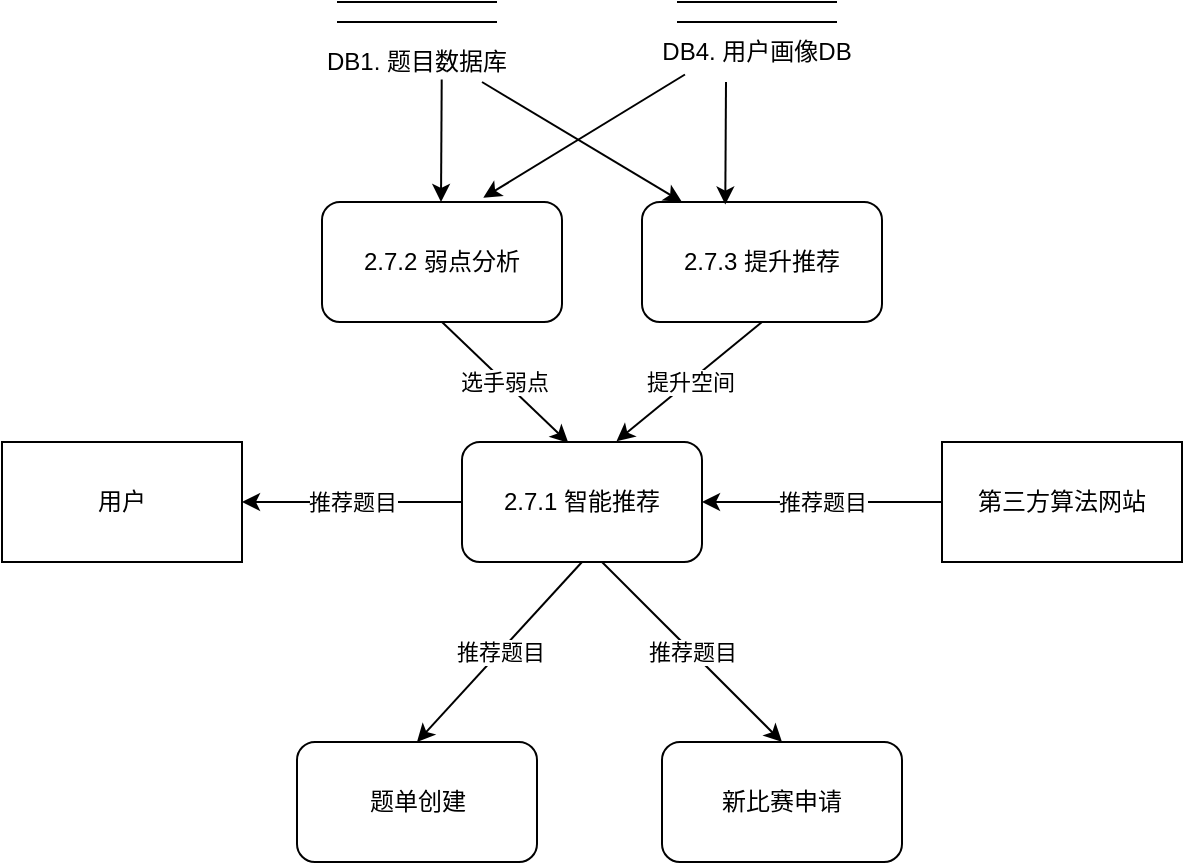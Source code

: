<mxfile version="17.2.2" type="github">
  <diagram id="MLriW8BLmc0QxElRgxSS" name="第 1 页">
    <mxGraphModel dx="1102" dy="591" grid="1" gridSize="10" guides="1" tooltips="1" connect="1" arrows="1" fold="1" page="1" pageScale="1" pageWidth="827" pageHeight="1169" math="0" shadow="0">
      <root>
        <mxCell id="0" />
        <mxCell id="1" parent="0" />
        <mxCell id="9rHKrrYpXmioI8O5FU0--1" value="用户" style="rounded=0;whiteSpace=wrap;html=1;" parent="1" vertex="1">
          <mxGeometry x="110" y="270" width="120" height="60" as="geometry" />
        </mxCell>
        <mxCell id="9rHKrrYpXmioI8O5FU0--3" value="推荐题目" style="endArrow=classic;html=1;rounded=0;entryX=1;entryY=0.5;entryDx=0;entryDy=0;exitX=0;exitY=0.5;exitDx=0;exitDy=0;" parent="1" source="9rHKrrYpXmioI8O5FU0--5" target="9rHKrrYpXmioI8O5FU0--1" edge="1">
          <mxGeometry width="50" height="50" relative="1" as="geometry">
            <mxPoint x="340" y="300" as="sourcePoint" />
            <mxPoint x="440" y="280" as="targetPoint" />
          </mxGeometry>
        </mxCell>
        <mxCell id="9rHKrrYpXmioI8O5FU0--5" value="2.7.1 智能推荐" style="rounded=1;whiteSpace=wrap;html=1;" parent="1" vertex="1">
          <mxGeometry x="340" y="270" width="120" height="60" as="geometry" />
        </mxCell>
        <mxCell id="9rHKrrYpXmioI8O5FU0--6" value="" style="group" parent="1" vertex="1" connectable="0">
          <mxGeometry x="270" y="50" width="95" height="40" as="geometry" />
        </mxCell>
        <mxCell id="9rHKrrYpXmioI8O5FU0--7" value="" style="group" parent="9rHKrrYpXmioI8O5FU0--6" vertex="1" connectable="0">
          <mxGeometry x="7.5" width="80" height="10" as="geometry" />
        </mxCell>
        <mxCell id="9rHKrrYpXmioI8O5FU0--8" value="" style="endArrow=none;html=1;rounded=0;" parent="9rHKrrYpXmioI8O5FU0--7" edge="1">
          <mxGeometry width="50" height="50" relative="1" as="geometry">
            <mxPoint as="sourcePoint" />
            <mxPoint x="80" as="targetPoint" />
          </mxGeometry>
        </mxCell>
        <mxCell id="9rHKrrYpXmioI8O5FU0--9" value="" style="endArrow=none;html=1;rounded=0;" parent="9rHKrrYpXmioI8O5FU0--7" edge="1">
          <mxGeometry width="50" height="50" relative="1" as="geometry">
            <mxPoint y="10" as="sourcePoint" />
            <mxPoint x="80" y="10" as="targetPoint" />
          </mxGeometry>
        </mxCell>
        <mxCell id="9rHKrrYpXmioI8O5FU0--10" value="DB1. 题目数据库" style="text;html=1;strokeColor=none;fillColor=none;align=center;verticalAlign=middle;whiteSpace=wrap;rounded=0;" parent="9rHKrrYpXmioI8O5FU0--6" vertex="1">
          <mxGeometry y="20" width="95" height="20" as="geometry" />
        </mxCell>
        <mxCell id="9rHKrrYpXmioI8O5FU0--11" value="" style="group" parent="1" vertex="1" connectable="0">
          <mxGeometry x="440" y="50" width="100" height="40" as="geometry" />
        </mxCell>
        <mxCell id="9rHKrrYpXmioI8O5FU0--12" value="" style="group" parent="9rHKrrYpXmioI8O5FU0--11" vertex="1" connectable="0">
          <mxGeometry x="-5" width="105" height="35" as="geometry" />
        </mxCell>
        <mxCell id="9rHKrrYpXmioI8O5FU0--13" value="" style="group" parent="9rHKrrYpXmioI8O5FU0--12" vertex="1" connectable="0">
          <mxGeometry x="12.5" width="80" height="10" as="geometry" />
        </mxCell>
        <mxCell id="9rHKrrYpXmioI8O5FU0--14" value="" style="endArrow=none;html=1;rounded=0;" parent="9rHKrrYpXmioI8O5FU0--13" edge="1">
          <mxGeometry width="50" height="50" relative="1" as="geometry">
            <mxPoint as="sourcePoint" />
            <mxPoint x="80" as="targetPoint" />
          </mxGeometry>
        </mxCell>
        <mxCell id="9rHKrrYpXmioI8O5FU0--15" value="" style="endArrow=none;html=1;rounded=0;" parent="9rHKrrYpXmioI8O5FU0--13" edge="1">
          <mxGeometry width="50" height="50" relative="1" as="geometry">
            <mxPoint y="10" as="sourcePoint" />
            <mxPoint x="80" y="10" as="targetPoint" />
          </mxGeometry>
        </mxCell>
        <mxCell id="9rHKrrYpXmioI8O5FU0--16" value="DB4. 用户画像DB" style="text;html=1;strokeColor=none;fillColor=none;align=center;verticalAlign=middle;whiteSpace=wrap;rounded=0;" parent="9rHKrrYpXmioI8O5FU0--12" vertex="1">
          <mxGeometry y="15" width="105" height="20" as="geometry" />
        </mxCell>
        <mxCell id="9rHKrrYpXmioI8O5FU0--17" value="" style="endArrow=classic;html=1;rounded=0;entryX=0.672;entryY=-0.035;entryDx=0;entryDy=0;entryPerimeter=0;exitX=0.157;exitY=1.063;exitDx=0;exitDy=0;exitPerimeter=0;" parent="1" source="9rHKrrYpXmioI8O5FU0--16" target="Iugr_Y0RbDXIsw1zZoV8-6" edge="1">
          <mxGeometry width="50" height="50" relative="1" as="geometry">
            <mxPoint x="480" y="80" as="sourcePoint" />
            <mxPoint x="440" y="240" as="targetPoint" />
          </mxGeometry>
        </mxCell>
        <mxCell id="Iugr_Y0RbDXIsw1zZoV8-1" value="&lt;span&gt;第三方算法网站&lt;/span&gt;" style="rounded=0;whiteSpace=wrap;html=1;" parent="1" vertex="1">
          <mxGeometry x="580" y="270" width="120" height="60" as="geometry" />
        </mxCell>
        <mxCell id="Iugr_Y0RbDXIsw1zZoV8-2" value="推荐题目" style="endArrow=classic;html=1;rounded=0;entryX=1;entryY=0.5;entryDx=0;entryDy=0;" parent="1" source="Iugr_Y0RbDXIsw1zZoV8-1" target="9rHKrrYpXmioI8O5FU0--5" edge="1">
          <mxGeometry width="50" height="50" relative="1" as="geometry">
            <mxPoint x="390" y="330" as="sourcePoint" />
            <mxPoint x="440" y="280" as="targetPoint" />
          </mxGeometry>
        </mxCell>
        <mxCell id="Iugr_Y0RbDXIsw1zZoV8-3" value="推荐题目" style="endArrow=classic;html=1;rounded=0;exitX=0.5;exitY=1;exitDx=0;exitDy=0;entryX=0.5;entryY=0;entryDx=0;entryDy=0;" parent="1" source="9rHKrrYpXmioI8O5FU0--5" target="lH1ZfUzUL2rF2iOXLkuW-1" edge="1">
          <mxGeometry width="50" height="50" relative="1" as="geometry">
            <mxPoint x="390" y="330" as="sourcePoint" />
            <mxPoint x="400" y="420" as="targetPoint" />
          </mxGeometry>
        </mxCell>
        <mxCell id="Iugr_Y0RbDXIsw1zZoV8-6" value="2.7.2 弱点分析" style="rounded=1;whiteSpace=wrap;html=1;" parent="1" vertex="1">
          <mxGeometry x="270" y="150" width="120" height="60" as="geometry" />
        </mxCell>
        <mxCell id="Iugr_Y0RbDXIsw1zZoV8-7" value="2.7.3 提升推荐" style="rounded=1;whiteSpace=wrap;html=1;" parent="1" vertex="1">
          <mxGeometry x="430" y="150" width="120" height="60" as="geometry" />
        </mxCell>
        <mxCell id="Iugr_Y0RbDXIsw1zZoV8-11" value="" style="endArrow=classic;html=1;rounded=0;" parent="1" edge="1">
          <mxGeometry width="50" height="50" relative="1" as="geometry">
            <mxPoint x="350" y="90" as="sourcePoint" />
            <mxPoint x="450" y="150" as="targetPoint" />
          </mxGeometry>
        </mxCell>
        <mxCell id="Iugr_Y0RbDXIsw1zZoV8-12" value="提升空间" style="endArrow=classic;html=1;rounded=0;entryX=0.644;entryY=-0.007;entryDx=0;entryDy=0;entryPerimeter=0;exitX=0.5;exitY=1;exitDx=0;exitDy=0;" parent="1" source="Iugr_Y0RbDXIsw1zZoV8-7" target="9rHKrrYpXmioI8O5FU0--5" edge="1">
          <mxGeometry width="50" height="50" relative="1" as="geometry">
            <mxPoint x="390" y="330" as="sourcePoint" />
            <mxPoint x="440" y="280" as="targetPoint" />
          </mxGeometry>
        </mxCell>
        <mxCell id="Iugr_Y0RbDXIsw1zZoV8-13" value="选手弱点" style="endArrow=classic;html=1;rounded=0;entryX=0.443;entryY=0.007;entryDx=0;entryDy=0;entryPerimeter=0;exitX=0.5;exitY=1;exitDx=0;exitDy=0;" parent="1" source="Iugr_Y0RbDXIsw1zZoV8-6" target="9rHKrrYpXmioI8O5FU0--5" edge="1">
          <mxGeometry width="50" height="50" relative="1" as="geometry">
            <mxPoint x="390" y="330" as="sourcePoint" />
            <mxPoint x="440" y="280" as="targetPoint" />
          </mxGeometry>
        </mxCell>
        <mxCell id="lH1ZfUzUL2rF2iOXLkuW-1" value="题单创建" style="rounded=1;whiteSpace=wrap;html=1;" parent="1" vertex="1">
          <mxGeometry x="257.5" y="420" width="120" height="60" as="geometry" />
        </mxCell>
        <mxCell id="lH1ZfUzUL2rF2iOXLkuW-2" value="新比赛申请" style="rounded=1;whiteSpace=wrap;html=1;" parent="1" vertex="1">
          <mxGeometry x="440" y="420" width="120" height="60" as="geometry" />
        </mxCell>
        <mxCell id="lH1ZfUzUL2rF2iOXLkuW-3" value="推荐题目" style="endArrow=classic;html=1;rounded=0;entryX=0.5;entryY=0;entryDx=0;entryDy=0;" parent="1" target="lH1ZfUzUL2rF2iOXLkuW-2" edge="1">
          <mxGeometry width="50" height="50" relative="1" as="geometry">
            <mxPoint x="410" y="330" as="sourcePoint" />
            <mxPoint x="327.5" y="430" as="targetPoint" />
          </mxGeometry>
        </mxCell>
        <mxCell id="SnUJIPKvEf66Pq77mLaR-2" value="" style="endArrow=classic;html=1;rounded=0;entryX=0.422;entryY=0.021;entryDx=0;entryDy=0;entryPerimeter=0;" edge="1" parent="1">
          <mxGeometry width="50" height="50" relative="1" as="geometry">
            <mxPoint x="472" y="90" as="sourcePoint" />
            <mxPoint x="471.64" y="151.26" as="targetPoint" />
          </mxGeometry>
        </mxCell>
        <mxCell id="SnUJIPKvEf66Pq77mLaR-3" value="" style="endArrow=classic;html=1;rounded=0;entryX=0.422;entryY=0.021;entryDx=0;entryDy=0;entryPerimeter=0;" edge="1" parent="1">
          <mxGeometry width="50" height="50" relative="1" as="geometry">
            <mxPoint x="329.86" y="88.74" as="sourcePoint" />
            <mxPoint x="329.5" y="150" as="targetPoint" />
          </mxGeometry>
        </mxCell>
      </root>
    </mxGraphModel>
  </diagram>
</mxfile>
